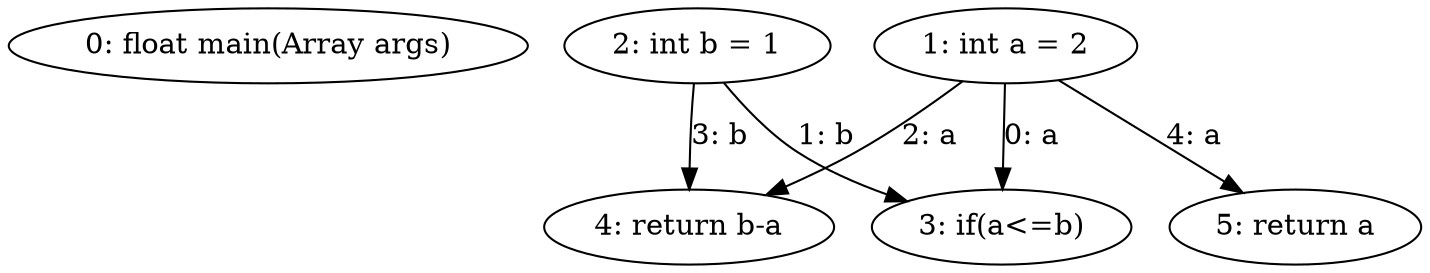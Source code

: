 digraph G {
  1 [ label="0: float main(Array args)" ];
  2 [ label="1: int a = 2" ];
  3 [ label="2: int b = 1" ];
  4 [ label="3: if(a<=b)" ];
  5 [ label="4: return b-a" ];
  6 [ label="5: return a" ];
  2 -> 4 [ label="0: a" ];
  3 -> 4 [ label="1: b" ];
  2 -> 5 [ label="2: a" ];
  3 -> 5 [ label="3: b" ];
  2 -> 6 [ label="4: a" ];
}
